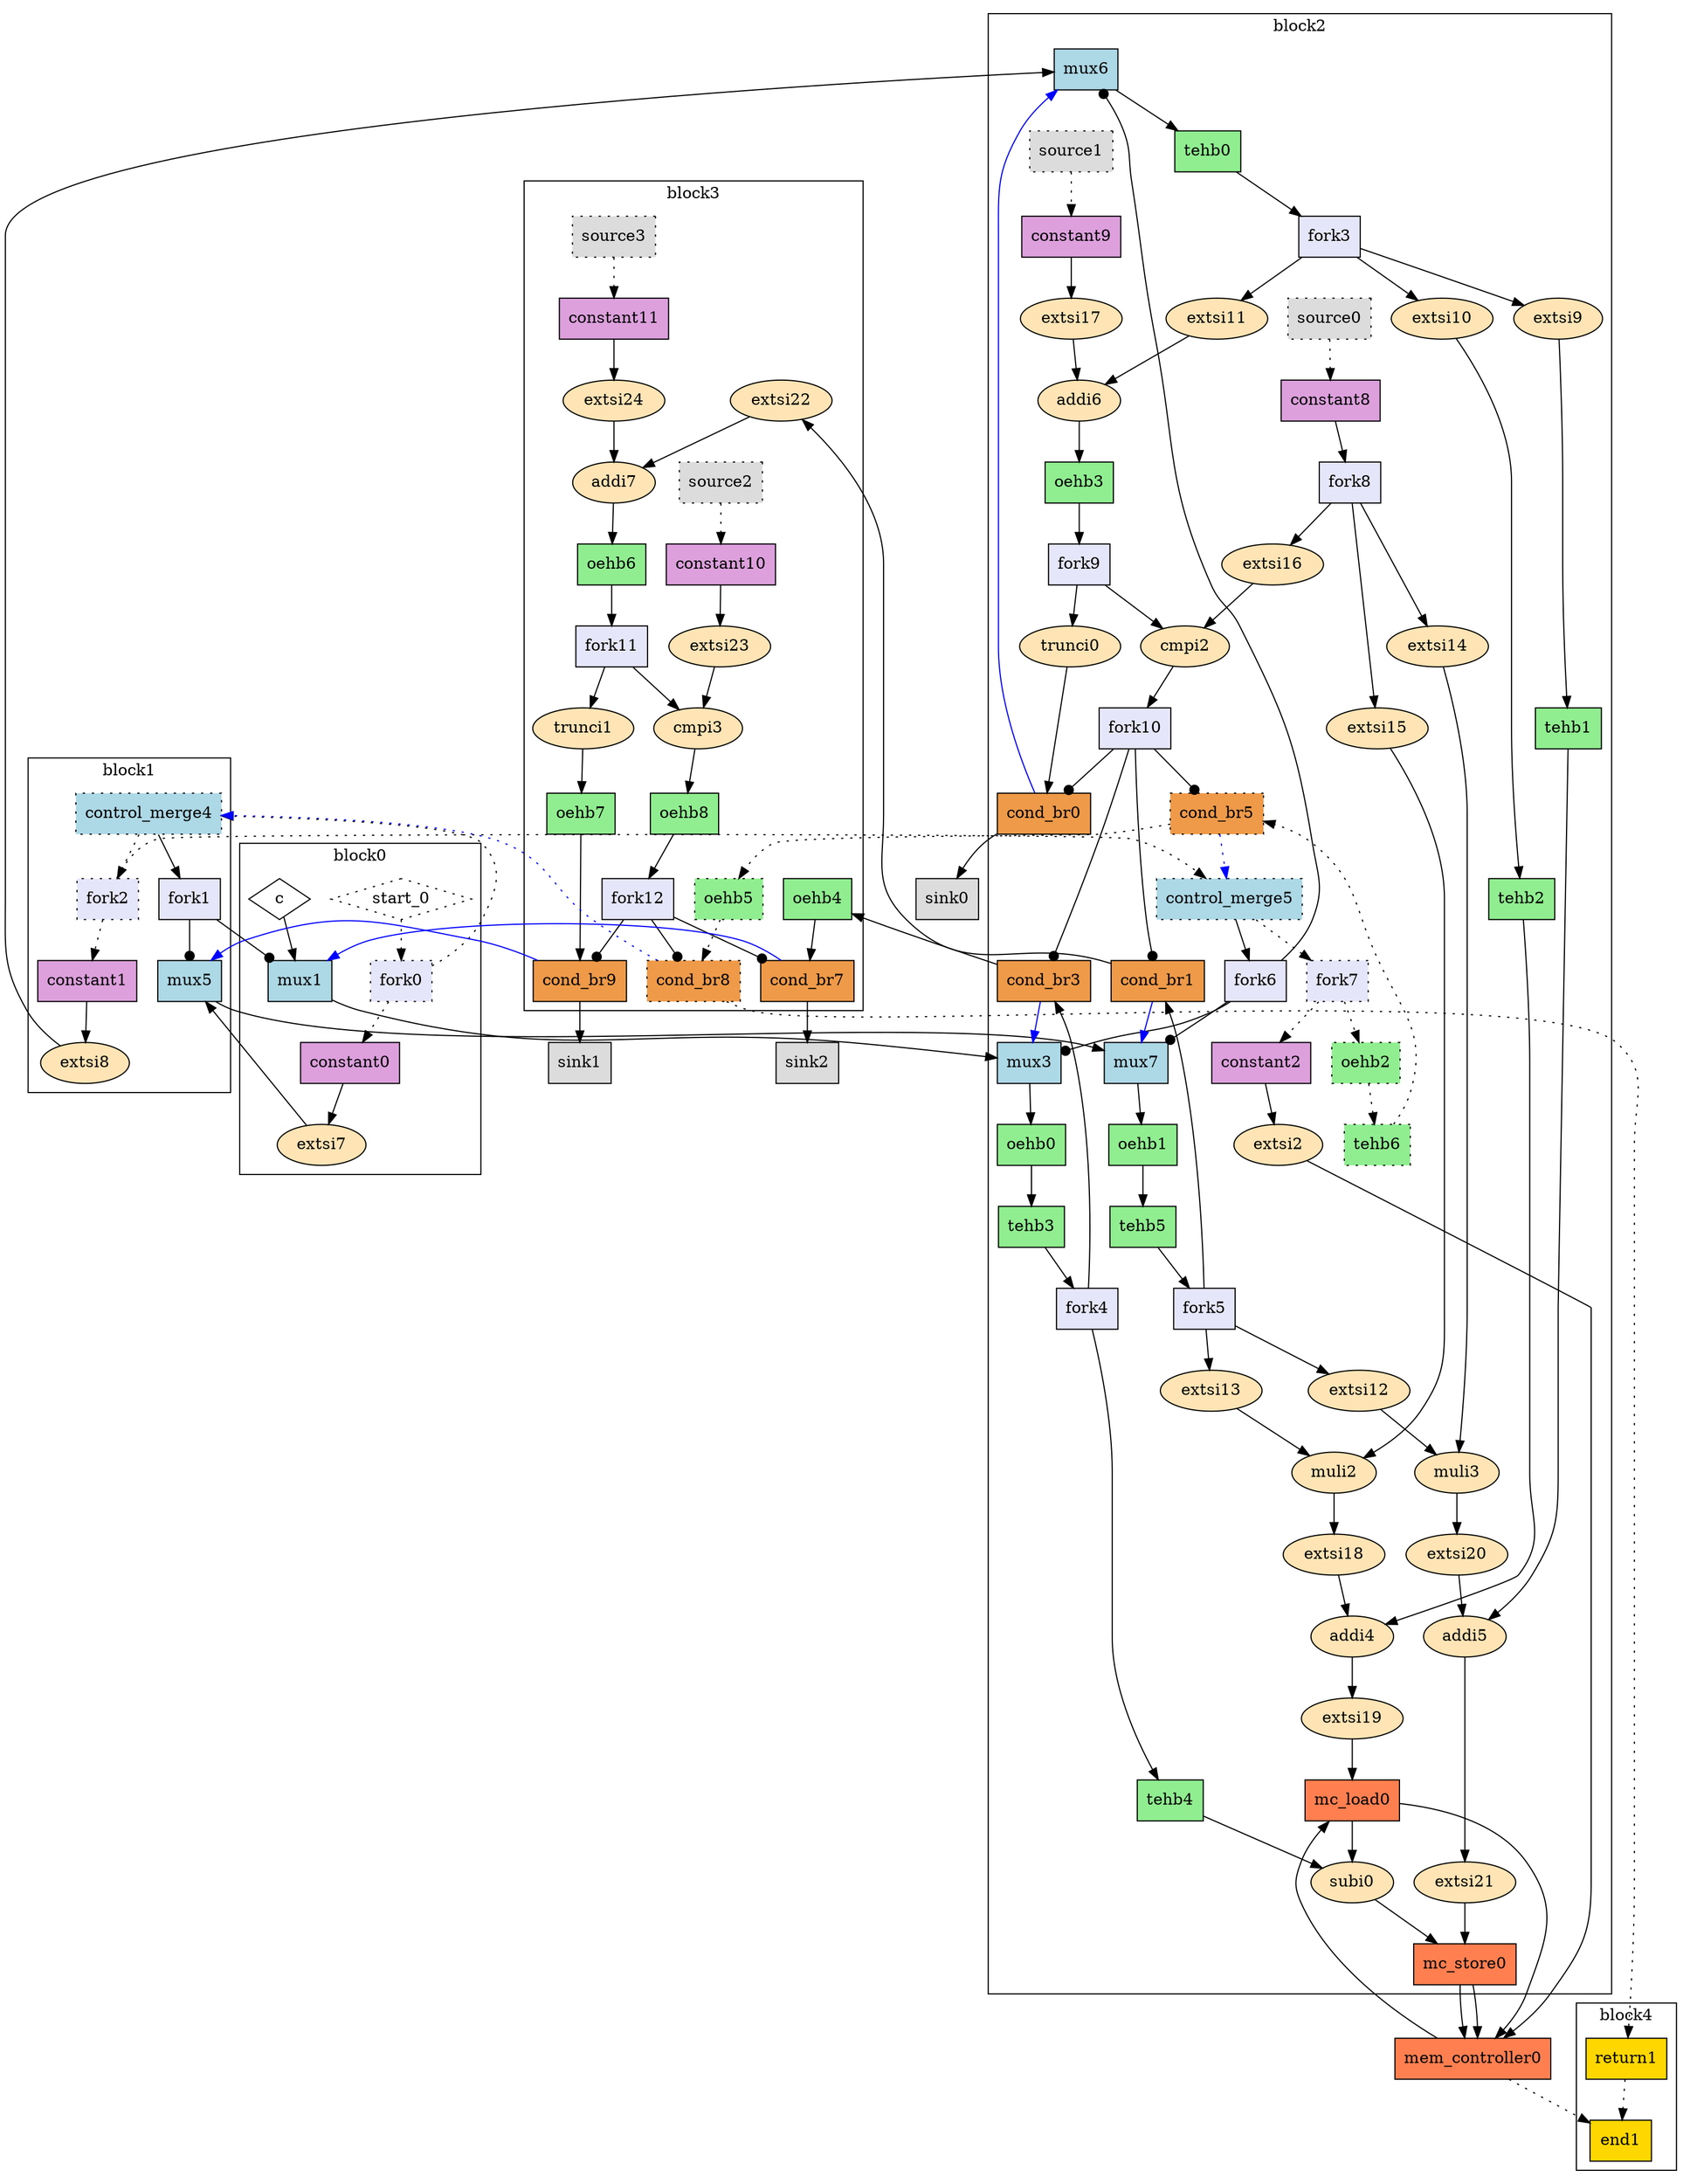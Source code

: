 Digraph G {
  splines=spline;
  compound=true; // Allow edges between clusters
  // Units/Channels in BB 0
  subgraph "cluster0" {
    label="block0"
    // Units from function arguments
    "c" [mlir_op="handshake.func", shape=diamond, label="c", style="solid", type="Entry", in="in1:32", out="out1:32", bbID=1]
    "start_0" [mlir_op="handshake.func", shape=diamond, label="start_0", style="dotted", type="Entry", control="true", in="in1:0", out="out1:0", bbID=1]
    // Units in BB 0
    "fork0" [mlir_op="handshake.fork", label="fork0", fillcolor=lavender, shape="box", style="filled, dotted", type="Fork", delay="0.000 0.100 0.100 0.000 0.000 0.000 0.000 0.000", in="in1:0", out="out1:0 out2:0", bbID=1]
    "constant0" [mlir_op="handshake.constant", label="constant0", fillcolor=plum, shape="box", style="filled", type="Constant", delay="0.000 0.000 0.000 0.000 0.000 0.000 0.000 0.000", in="in1:1", out="out1:1", value="0x0", bbID=1]
    "extsi7" [mlir_op="arith.extsi", label="extsi7", fillcolor=moccasin, shape="oval", style="filled", type="Operator", delay="0.000 0.000 0.000 0.000 0.000 0.000 0.000 0.000", in="in1:1", latency="0", op="sext_op", out="out1:6", II=1, bbID=1]
    // Channels from function arguments
    "c" -> "mux1" [style="solid", dir="both", arrowtail="none", arrowhead="normal", from="out1", to="in3"]
    "start_0" -> "fork0" [style="dotted", dir="both", arrowtail="none", arrowhead="normal", from="out1", to="in1"]
    // Channels in BB 0
    "fork0" -> "constant0" [style="dotted", dir="both", arrowtail="none", arrowhead="normal", from="out2", to="in1"]
    "constant0" -> "extsi7" [style="solid", dir="both", arrowtail="none", arrowhead="normal", from="out1", to="in1"]
  }
  // Units/Channels in BB 1
  subgraph "cluster1" {
    label="block1"
    // Units in BB 1
    "mux5" [mlir_op="handshake.mux", label="mux5", fillcolor=lightblue, shape="box", style="filled", type="Mux", delay="1.412 1.397 0.000 1.412 1.397 1.412 0.000 0.000", in="in1?:1 in2:6 in3:6", out="out1:6", bbID=2]
    "mux1" [mlir_op="handshake.mux", label="mux1", fillcolor=lightblue, shape="box", style="filled", type="Mux", delay="1.412 1.397 0.000 1.412 1.397 1.412 0.000 0.000", in="in1?:1 in2:32 in3:32", out="out1:32", bbID=2]
    "control_merge4" [mlir_op="handshake.control_merge", label="control_merge4", fillcolor=lightblue, shape="box", style="filled, dotted", type="CntrlMerge", delay="0.000 1.397 0.000 0.000 0.000 0.000 0.000 0.000", in="in1:0 in2:0", out="out1:0 out2?:1", bbID=2]
    "fork1" [mlir_op="handshake.fork", label="fork1", fillcolor=lavender, shape="box", style="filled", type="Fork", delay="0.000 0.100 0.100 0.000 0.000 0.000 0.000 0.000", in="in1:1", out="out1:1 out2:1", bbID=2]
    "fork2" [mlir_op="handshake.fork", label="fork2", fillcolor=lavender, shape="box", style="filled, dotted", type="Fork", delay="0.000 0.100 0.100 0.000 0.000 0.000 0.000 0.000", in="in1:0", out="out1:0 out2:0", bbID=2]
    "constant1" [mlir_op="handshake.constant", label="constant1", fillcolor=plum, shape="box", style="filled", type="Constant", delay="0.000 0.000 0.000 0.000 0.000 0.000 0.000 0.000", in="in1:1", out="out1:1", value="0x0", bbID=2]
    "extsi8" [mlir_op="arith.extsi", label="extsi8", fillcolor=moccasin, shape="oval", style="filled", type="Operator", delay="0.000 0.000 0.000 0.000 0.000 0.000 0.000 0.000", in="in1:1", latency="0", op="sext_op", out="out1:6", II=1, bbID=2]
    // Channels in BB 1
    "control_merge4" -> "fork2" [style="dotted", dir="both", arrowtail="none", arrowhead="normal", from="out1", to="in1"]
    "control_merge4" -> "fork1" [style="solid", dir="both", arrowtail="none", arrowhead="normal", from="out2", to="in1"]
    "fork1" -> "mux5" [style="solid", dir="both", arrowtail="none", arrowhead="dot", from="out1", to="in1"]
    "fork1" -> "mux1" [style="solid", dir="both", arrowtail="none", arrowhead="dot", from="out2", to="in1"]
    "fork2" -> "constant1" [style="dotted", dir="both", arrowtail="none", arrowhead="normal", from="out1", to="in1"]
    "constant1" -> "extsi8" [style="solid", dir="both", arrowtail="none", arrowhead="normal", from="out1", to="in1"]
  }
  // Units/Channels in BB 2
  subgraph "cluster2" {
    label="block2"
    // Units in BB 2
    "mux6" [mlir_op="handshake.mux", label="mux6", fillcolor=lightblue, shape="box", style="filled", type="Mux", delay="1.412 1.397 0.000 1.412 1.397 1.412 0.000 0.000", in="in1?:1 in2:6 in3:6", out="out1:6", bbID=3]
    "tehb0" [mlir_op="handshake.tehb", label="tehb0", fillcolor=lightgreen, shape="box", style="filled", type="Buffer", delay="0.000 0.000 0.000 0.000 0.000 0.000 0.000 0.000", in="in1:6", out="out1:6", transparent="true", bbID=3, slots=4001]
    "fork3" [mlir_op="handshake.fork", label="fork3", fillcolor=lavender, shape="box", style="filled", type="Fork", delay="0.000 0.100 0.100 0.000 0.000 0.000 0.000 0.000", in="in1:6", out="out1:6 out2:6 out3:6", bbID=3]
    "extsi9" [mlir_op="arith.extsi", label="extsi9", fillcolor=moccasin, shape="oval", style="filled", type="Operator", delay="0.000 0.000 0.000 0.000 0.000 0.000 0.000 0.000", in="in1:6", latency="0", op="sext_op", out="out1:13", II=1, bbID=3]
    "extsi10" [mlir_op="arith.extsi", label="extsi10", fillcolor=moccasin, shape="oval", style="filled", type="Operator", delay="0.000 0.000 0.000 0.000 0.000 0.000 0.000 0.000", in="in1:6", latency="0", op="sext_op", out="out1:13", II=1, bbID=3]
    "extsi11" [mlir_op="arith.extsi", label="extsi11", fillcolor=moccasin, shape="oval", style="filled", type="Operator", delay="0.000 0.000 0.000 0.000 0.000 0.000 0.000 0.000", in="in1:6", latency="0", op="sext_op", out="out1:7", II=1, bbID=3]
    "mux3" [mlir_op="handshake.mux", label="mux3", fillcolor=lightblue, shape="box", style="filled", type="Mux", delay="1.412 1.397 0.000 1.412 1.397 1.412 0.000 0.000", in="in1?:1 in2:32 in3:32", out="out1:32", bbID=3]
    "oehb0" [mlir_op="handshake.oehb", label="oehb0", fillcolor=lightgreen, shape="box", style="filled", type="OEHB", delay="0.000 0.000 0.000 0.000 0.000 0.000 0.000 0.000", in="in1:32", out="out1:32", bbID=3, slots=1]
    "tehb3" [mlir_op="handshake.tehb", label="tehb3", fillcolor=lightgreen, shape="box", style="filled", type="Buffer", delay="0.000 0.000 0.000 0.000 0.000 0.000 0.000 0.000", in="in1:32", out="out1:32", transparent="true", bbID=3, slots=4001]
    "fork4" [mlir_op="handshake.fork", label="fork4", fillcolor=lavender, shape="box", style="filled", type="Fork", delay="0.000 0.100 0.100 0.000 0.000 0.000 0.000 0.000", in="in1:32", out="out1:32 out2:32", bbID=3]
    "mux7" [mlir_op="handshake.mux", label="mux7", fillcolor=lightblue, shape="box", style="filled", type="Mux", delay="1.412 1.397 0.000 1.412 1.397 1.412 0.000 0.000", in="in1?:1 in2:6 in3:6", out="out1:6", bbID=3]
    "oehb1" [mlir_op="handshake.oehb", label="oehb1", fillcolor=lightgreen, shape="box", style="filled", type="OEHB", delay="0.000 0.000 0.000 0.000 0.000 0.000 0.000 0.000", in="in1:6", out="out1:6", bbID=3, slots=1]
    "tehb5" [mlir_op="handshake.tehb", label="tehb5", fillcolor=lightgreen, shape="box", style="filled", type="Buffer", delay="0.000 0.000 0.000 0.000 0.000 0.000 0.000 0.000", in="in1:6", out="out1:6", transparent="true", bbID=3, slots=4001]
    "fork5" [mlir_op="handshake.fork", label="fork5", fillcolor=lavender, shape="box", style="filled", type="Fork", delay="0.000 0.100 0.100 0.000 0.000 0.000 0.000 0.000", in="in1:6", out="out1:6 out2:6 out3:6", bbID=3]
    "extsi12" [mlir_op="arith.extsi", label="extsi12", fillcolor=moccasin, shape="oval", style="filled", type="Operator", delay="0.000 0.000 0.000 0.000 0.000 0.000 0.000 0.000", in="in1:6", latency="0", op="sext_op", out="out1:12", II=1, bbID=3]
    "extsi13" [mlir_op="arith.extsi", label="extsi13", fillcolor=moccasin, shape="oval", style="filled", type="Operator", delay="0.000 0.000 0.000 0.000 0.000 0.000 0.000 0.000", in="in1:6", latency="0", op="sext_op", out="out1:12", II=1, bbID=3]
    "control_merge5" [mlir_op="handshake.control_merge", label="control_merge5", fillcolor=lightblue, shape="box", style="filled, dotted", type="CntrlMerge", delay="0.000 1.397 0.000 0.000 0.000 0.000 0.000 0.000", in="in1:0 in2:0", out="out1:0 out2?:1", bbID=3]
    "fork6" [mlir_op="handshake.fork", label="fork6", fillcolor=lavender, shape="box", style="filled", type="Fork", delay="0.000 0.100 0.100 0.000 0.000 0.000 0.000 0.000", in="in1:1", out="out1:1 out2:1 out3:1", bbID=3]
    "fork7" [mlir_op="handshake.fork", label="fork7", fillcolor=lavender, shape="box", style="filled, dotted", type="Fork", delay="0.000 0.100 0.100 0.000 0.000 0.000 0.000 0.000", in="in1:0", out="out1:0 out2:0", bbID=3]
    "constant2" [mlir_op="handshake.constant", label="constant2", fillcolor=plum, shape="box", style="filled", type="Constant", delay="0.000 0.000 0.000 0.000 0.000 0.000 0.000 0.000", in="in1:2", out="out1:2", value="0x1", bbID=3]
    "extsi2" [mlir_op="arith.extsi", label="extsi2", fillcolor=moccasin, shape="oval", style="filled", type="Operator", delay="0.000 0.000 0.000 0.000 0.000 0.000 0.000 0.000", in="in1:2", latency="0", op="sext_op", out="out1:32", II=1, bbID=3]
    "source0" [mlir_op="handshake.source", label="source0", fillcolor=gainsboro, shape="box", style="filled, dotted", type="Source", delay="0.000 0.000 0.000 0.000 0.000 0.000 0.000 0.000", out="out1:0", bbID=3]
    "constant8" [mlir_op="handshake.constant", label="constant8", fillcolor=plum, shape="box", style="filled", type="Constant", delay="0.000 0.000 0.000 0.000 0.000 0.000 0.000 0.000", in="in1:6", out="out1:6", value="0x1e", bbID=3]
    "fork8" [mlir_op="handshake.fork", label="fork8", fillcolor=lavender, shape="box", style="filled", type="Fork", delay="0.000 0.100 0.100 0.000 0.000 0.000 0.000 0.000", in="in1:6", out="out1:6 out2:6 out3:6", bbID=3]
    "extsi14" [mlir_op="arith.extsi", label="extsi14", fillcolor=moccasin, shape="oval", style="filled", type="Operator", delay="0.000 0.000 0.000 0.000 0.000 0.000 0.000 0.000", in="in1:6", latency="0", op="sext_op", out="out1:12", II=1, bbID=3]
    "extsi15" [mlir_op="arith.extsi", label="extsi15", fillcolor=moccasin, shape="oval", style="filled", type="Operator", delay="0.000 0.000 0.000 0.000 0.000 0.000 0.000 0.000", in="in1:6", latency="0", op="sext_op", out="out1:12", II=1, bbID=3]
    "extsi16" [mlir_op="arith.extsi", label="extsi16", fillcolor=moccasin, shape="oval", style="filled", type="Operator", delay="0.000 0.000 0.000 0.000 0.000 0.000 0.000 0.000", in="in1:6", latency="0", op="sext_op", out="out1:7", II=1, bbID=3]
    "source1" [mlir_op="handshake.source", label="source1", fillcolor=gainsboro, shape="box", style="filled, dotted", type="Source", delay="0.000 0.000 0.000 0.000 0.000 0.000 0.000 0.000", out="out1:0", bbID=3]
    "constant9" [mlir_op="handshake.constant", label="constant9", fillcolor=plum, shape="box", style="filled", type="Constant", delay="0.000 0.000 0.000 0.000 0.000 0.000 0.000 0.000", in="in1:2", out="out1:2", value="0x1", bbID=3]
    "extsi17" [mlir_op="arith.extsi", label="extsi17", fillcolor=moccasin, shape="oval", style="filled", type="Operator", delay="0.000 0.000 0.000 0.000 0.000 0.000 0.000 0.000", in="in1:2", latency="0", op="sext_op", out="out1:7", II=1, bbID=3]
    "muli2" [mlir_op="arith.muli", label="muli2", fillcolor=moccasin, shape="oval", style="filled", type="Operator", delay="0.000 0.000 0.000 1.409 0.000 0.000 0.000 0.000", in="in1:12 in2:12", latency="4", op="mul_op", out="out1:12", II=1, bbID=3]
    "extsi18" [mlir_op="arith.extsi", label="extsi18", fillcolor=moccasin, shape="oval", style="filled", type="Operator", delay="0.000 0.000 0.000 0.000 0.000 0.000 0.000 0.000", in="in1:12", latency="0", op="sext_op", out="out1:13", II=1, bbID=3]
    "tehb2" [mlir_op="handshake.tehb", label="tehb2", fillcolor=lightgreen, shape="box", style="filled", type="Buffer", delay="0.000 0.000 0.000 0.000 0.000 0.000 0.000 0.000", in="in1:13", out="out1:13", transparent="true", bbID=3, slots=2005]
    "addi4" [mlir_op="arith.addi", label="addi4", fillcolor=moccasin, shape="oval", style="filled", type="Operator", delay="2.047 1.397 1.400 1.409 0.000 0.000 0.000 0.000", in="in1:13 in2:13", latency="0", op="add_op", out="out1:13", II=1, bbID=3]
    "extsi19" [mlir_op="arith.extsi", label="extsi19", fillcolor=moccasin, shape="oval", style="filled", type="Operator", delay="0.000 0.000 0.000 0.000 0.000 0.000 0.000 0.000", in="in1:13", latency="0", op="sext_op", out="out1:32", II=1, bbID=3]
    "mc_load0" [mlir_op="handshake.mc_load", label="mc_load0", fillcolor=coral, shape="box", style="filled", type="Operator", delay="1.412 1.409 0.000 0.000 0.000 0.000 0.000 0.000", in="in1:32 in2:32", latency="1", op="mc_load_op", out="out1:32 out2:32", II=1, bbID=3, portId=0]
    "tehb4" [mlir_op="handshake.tehb", label="tehb4", fillcolor=lightgreen, shape="box", style="filled", type="Buffer", delay="0.000 0.000 0.000 0.000 0.000 0.000 0.000 0.000", in="in1:32", out="out1:32", transparent="true", bbID=3, slots=2005]
    "subi0" [mlir_op="arith.subi", label="subi0", fillcolor=moccasin, shape="oval", style="filled", type="Operator", delay="2.287 1.397 1.400 1.409 0.000 0.000 0.000 0.000", in="in1:32 in2:32", latency="0", op="sub_op", out="out1:32", II=1, bbID=3]
    "muli3" [mlir_op="arith.muli", label="muli3", fillcolor=moccasin, shape="oval", style="filled", type="Operator", delay="0.000 0.000 0.000 1.409 0.000 0.000 0.000 0.000", in="in1:12 in2:12", latency="4", op="mul_op", out="out1:12", II=1, bbID=3]
    "extsi20" [mlir_op="arith.extsi", label="extsi20", fillcolor=moccasin, shape="oval", style="filled", type="Operator", delay="0.000 0.000 0.000 0.000 0.000 0.000 0.000 0.000", in="in1:12", latency="0", op="sext_op", out="out1:13", II=1, bbID=3]
    "tehb1" [mlir_op="handshake.tehb", label="tehb1", fillcolor=lightgreen, shape="box", style="filled", type="Buffer", delay="0.000 0.000 0.000 0.000 0.000 0.000 0.000 0.000", in="in1:13", out="out1:13", transparent="true", bbID=3, slots=2005]
    "addi5" [mlir_op="arith.addi", label="addi5", fillcolor=moccasin, shape="oval", style="filled", type="Operator", delay="2.047 1.397 1.400 1.409 0.000 0.000 0.000 0.000", in="in1:13 in2:13", latency="0", op="add_op", out="out1:13", II=1, bbID=3]
    "extsi21" [mlir_op="arith.extsi", label="extsi21", fillcolor=moccasin, shape="oval", style="filled", type="Operator", delay="0.000 0.000 0.000 0.000 0.000 0.000 0.000 0.000", in="in1:13", latency="0", op="sext_op", out="out1:32", II=1, bbID=3]
    "mc_store0" [mlir_op="handshake.mc_store", label="mc_store0", fillcolor=coral, shape="box", style="filled", type="Operator", delay="0.672 1.397 1.400 1.409 0.000 0.000 0.000 0.000", in="in1:32 in2:32", latency="0", op="mc_store_op", out="out1:32 out2:32", II=1, bbID=3, portId=1]
    "addi6" [mlir_op="arith.addi", label="addi6", fillcolor=moccasin, shape="oval", style="filled", type="Operator", delay="1.927 1.397 1.400 1.409 0.000 0.000 0.000 0.000", in="in1:7 in2:7", latency="0", op="add_op", out="out1:7", II=1, bbID=3]
    "oehb3" [mlir_op="handshake.oehb", label="oehb3", fillcolor=lightgreen, shape="box", style="filled", type="OEHB", delay="0.000 0.000 0.000 0.000 0.000 0.000 0.000 0.000", in="in1:7", out="out1:7", bbID=3, slots=1]
    "fork9" [mlir_op="handshake.fork", label="fork9", fillcolor=lavender, shape="box", style="filled", type="Fork", delay="0.000 0.100 0.100 0.000 0.000 0.000 0.000 0.000", in="in1:7", out="out1:7 out2:7", bbID=3]
    "trunci0" [mlir_op="arith.trunci", label="trunci0", fillcolor=moccasin, shape="oval", style="filled", type="Operator", delay="0.000 0.000 0.000 0.000 0.000 0.000 0.000 0.000", in="in1:7", latency="0", op="trunc_op", out="out1:6", II=1, bbID=3]
    "cmpi2" [mlir_op="arith.cmpi<", label="cmpi2", fillcolor=moccasin, shape="oval", style="filled", type="Operator", delay="1.998 1.397 1.400 1.409 0.000 0.000 0.000 0.000", in="in1:7 in2:7", latency="0", op="icmp_ult_op", out="out1:1", II=1, bbID=3]
    "fork10" [mlir_op="handshake.fork", label="fork10", fillcolor=lavender, shape="box", style="filled", type="Fork", delay="0.000 0.100 0.100 0.000 0.000 0.000 0.000 0.000", in="in1:1", out="out1:1 out2:1 out3:1 out4:1", bbID=3]
    "cond_br0" [mlir_op="handshake.cond_br", label="cond_br0", fillcolor=tan2, shape="box", style="filled", type="Branch", delay="0.000 1.409 1.411 1.412 1.400 1.412 0.000 0.000", in="in1:6 in2?:1", out="out1+:6 out2-:6", bbID=3]
    "cond_br3" [mlir_op="handshake.cond_br", label="cond_br3", fillcolor=tan2, shape="box", style="filled", type="Branch", delay="0.000 1.409 1.411 1.412 1.400 1.412 0.000 0.000", in="in1:32 in2?:1", out="out1+:32 out2-:32", bbID=3]
    "cond_br1" [mlir_op="handshake.cond_br", label="cond_br1", fillcolor=tan2, shape="box", style="filled", type="Branch", delay="0.000 1.409 1.411 1.412 1.400 1.412 0.000 0.000", in="in1:6 in2?:1", out="out1+:6 out2-:6", bbID=3]
    "oehb2" [mlir_op="handshake.oehb", label="oehb2", fillcolor=lightgreen, shape="box", style="filled, dotted", type="OEHB", delay="0.000 0.000 0.000 0.000 0.000 0.000 0.000 0.000", in="in1:0", out="out1:0", bbID=3, slots=1]
    "tehb6" [mlir_op="handshake.tehb", label="tehb6", fillcolor=lightgreen, shape="box", style="filled, dotted", type="Buffer", delay="0.000 0.000 0.000 0.000 0.000 0.000 0.000 0.000", in="in1:0", out="out1:0", transparent="true", bbID=3, slots=4001]
    "cond_br5" [mlir_op="handshake.cond_br", label="cond_br5", fillcolor=tan2, shape="box", style="filled, dotted", type="Branch", delay="0.000 1.409 1.411 1.412 1.400 1.412 0.000 0.000", in="in1:0 in2?:1", out="out1+:0 out2-:0", bbID=3]
    // Channels in BB 2
    "mux6" -> "tehb0" [style="solid", dir="both", arrowtail="none", arrowhead="normal", from="out1", to="in1"]
    "tehb0" -> "fork3" [style="solid", dir="both", arrowtail="none", arrowhead="normal", from="out1", to="in1"]
    "fork3" -> "extsi9" [style="solid", dir="both", arrowtail="none", arrowhead="normal", from="out1", to="in1"]
    "fork3" -> "extsi10" [style="solid", dir="both", arrowtail="none", arrowhead="normal", from="out2", to="in1"]
    "fork3" -> "extsi11" [style="solid", dir="both", arrowtail="none", arrowhead="normal", from="out3", to="in1"]
    "extsi9" -> "tehb1" [style="solid", dir="both", arrowtail="none", arrowhead="normal", from="out1", to="in1"]
    "extsi10" -> "tehb2" [style="solid", dir="both", arrowtail="none", arrowhead="normal", from="out1", to="in1"]
    "extsi11" -> "addi6" [style="solid", dir="both", arrowtail="none", arrowhead="normal", from="out1", to="in1"]
    "mux3" -> "oehb0" [style="solid", dir="both", arrowtail="none", arrowhead="normal", from="out1", to="in1"]
    "oehb0" -> "tehb3" [style="solid", dir="both", arrowtail="none", arrowhead="normal", from="out1", to="in1"]
    "tehb3" -> "fork4" [style="solid", dir="both", arrowtail="none", arrowhead="normal", from="out1", to="in1"]
    "fork4" -> "cond_br3" [style="solid", dir="both", arrowtail="none", arrowhead="normal", from="out1", to="in1"]
    "fork4" -> "tehb4" [style="solid", dir="both", arrowtail="none", arrowhead="normal", from="out2", to="in1"]
    "mux7" -> "oehb1" [style="solid", dir="both", arrowtail="none", arrowhead="normal", from="out1", to="in1"]
    "oehb1" -> "tehb5" [style="solid", dir="both", arrowtail="none", arrowhead="normal", from="out1", to="in1"]
    "tehb5" -> "fork5" [style="solid", dir="both", arrowtail="none", arrowhead="normal", from="out1", to="in1"]
    "fork5" -> "cond_br1" [style="solid", dir="both", arrowtail="none", arrowhead="normal", from="out1", to="in1"]
    "fork5" -> "extsi12" [style="solid", dir="both", arrowtail="none", arrowhead="normal", from="out2", to="in1"]
    "fork5" -> "extsi13" [style="solid", dir="both", arrowtail="none", arrowhead="normal", from="out3", to="in1"]
    "extsi12" -> "muli3" [style="solid", dir="both", arrowtail="none", arrowhead="normal", from="out1", to="in1"]
    "extsi13" -> "muli2" [style="solid", dir="both", arrowtail="none", arrowhead="normal", from="out1", to="in1"]
    "control_merge5" -> "fork7" [style="dotted", dir="both", arrowtail="none", arrowhead="normal", from="out1", to="in1"]
    "control_merge5" -> "fork6" [style="solid", dir="both", arrowtail="none", arrowhead="normal", from="out2", to="in1"]
    "fork6" -> "mux7" [style="solid", dir="both", arrowtail="none", arrowhead="dot", from="out1", to="in1"]
    "fork6" -> "mux6" [style="solid", dir="both", arrowtail="none", arrowhead="dot", from="out2", to="in1"]
    "fork6" -> "mux3" [style="solid", dir="both", arrowtail="none", arrowhead="dot", from="out3", to="in1"]
    "fork7" -> "oehb2" [style="dotted", dir="both", arrowtail="none", arrowhead="normal", from="out1", to="in1"]
    "fork7" -> "constant2" [style="dotted", dir="both", arrowtail="none", arrowhead="normal", from="out2", to="in1"]
    "constant2" -> "extsi2" [style="solid", dir="both", arrowtail="none", arrowhead="normal", from="out1", to="in1"]
    "source0" -> "constant8" [style="dotted", dir="both", arrowtail="none", arrowhead="normal", from="out1", to="in1"]
    "constant8" -> "fork8" [style="solid", dir="both", arrowtail="none", arrowhead="normal", from="out1", to="in1"]
    "fork8" -> "extsi14" [style="solid", dir="both", arrowtail="none", arrowhead="normal", from="out1", to="in1"]
    "fork8" -> "extsi15" [style="solid", dir="both", arrowtail="none", arrowhead="normal", from="out2", to="in1"]
    "fork8" -> "extsi16" [style="solid", dir="both", arrowtail="none", arrowhead="normal", from="out3", to="in1"]
    "extsi14" -> "muli3" [style="solid", dir="both", arrowtail="none", arrowhead="normal", from="out1", to="in2"]
    "extsi15" -> "muli2" [style="solid", dir="both", arrowtail="none", arrowhead="normal", from="out1", to="in2"]
    "extsi16" -> "cmpi2" [style="solid", dir="both", arrowtail="none", arrowhead="normal", from="out1", to="in2"]
    "source1" -> "constant9" [style="dotted", dir="both", arrowtail="none", arrowhead="normal", from="out1", to="in1"]
    "constant9" -> "extsi17" [style="solid", dir="both", arrowtail="none", arrowhead="normal", from="out1", to="in1"]
    "extsi17" -> "addi6" [style="solid", dir="both", arrowtail="none", arrowhead="normal", from="out1", to="in2"]
    "muli2" -> "extsi18" [style="solid", dir="both", arrowtail="none", arrowhead="normal", from="out1", to="in1"]
    "extsi18" -> "addi4" [style="solid", dir="both", arrowtail="none", arrowhead="normal", from="out1", to="in2"]
    "tehb2" -> "addi4" [style="solid", dir="both", arrowtail="none", arrowhead="normal", from="out1", to="in1"]
    "addi4" -> "extsi19" [style="solid", dir="both", arrowtail="none", arrowhead="normal", from="out1", to="in1"]
    "extsi19" -> "mc_load0" [style="solid", dir="both", arrowtail="none", arrowhead="normal", from="out1", to="in2"]
    "mc_load0" -> "subi0" [style="solid", dir="both", arrowtail="none", arrowhead="normal", from="out1", to="in2"]
    "tehb4" -> "subi0" [style="solid", dir="both", arrowtail="none", arrowhead="normal", from="out1", to="in1"]
    "subi0" -> "mc_store0" [style="solid", dir="both", arrowtail="none", arrowhead="normal", from="out1", to="in1"]
    "muli3" -> "extsi20" [style="solid", dir="both", arrowtail="none", arrowhead="normal", from="out1", to="in1"]
    "extsi20" -> "addi5" [style="solid", dir="both", arrowtail="none", arrowhead="normal", from="out1", to="in2"]
    "tehb1" -> "addi5" [style="solid", dir="both", arrowtail="none", arrowhead="normal", from="out1", to="in1"]
    "addi5" -> "extsi21" [style="solid", dir="both", arrowtail="none", arrowhead="normal", from="out1", to="in1"]
    "extsi21" -> "mc_store0" [style="solid", dir="both", arrowtail="none", arrowhead="normal", from="out1", to="in2"]
    "addi6" -> "oehb3" [style="solid", dir="both", arrowtail="none", arrowhead="normal", from="out1", to="in1"]
    "oehb3" -> "fork9" [style="solid", dir="both", arrowtail="none", arrowhead="normal", from="out1", to="in1"]
    "fork9" -> "trunci0" [style="solid", dir="both", arrowtail="none", arrowhead="normal", from="out1", to="in1"]
    "fork9" -> "cmpi2" [style="solid", dir="both", arrowtail="none", arrowhead="normal", from="out2", to="in1"]
    "trunci0" -> "cond_br0" [style="solid", dir="both", arrowtail="none", arrowhead="normal", from="out1", to="in1"]
    "cmpi2" -> "fork10" [style="solid", dir="both", arrowtail="none", arrowhead="normal", from="out1", to="in1"]
    "fork10" -> "cond_br0" [style="solid", dir="both", arrowtail="none", arrowhead="dot", from="out1", to="in2"]
    "fork10" -> "cond_br1" [style="solid", dir="both", arrowtail="none", arrowhead="dot", from="out2", to="in2"]
    "fork10" -> "cond_br3" [style="solid", dir="both", arrowtail="none", arrowhead="dot", from="out3", to="in2"]
    "fork10" -> "cond_br5" [style="solid", dir="both", arrowtail="none", arrowhead="dot", from="out4", to="in2"]
    "cond_br0" -> "mux6" [style="solid", dir="both", arrowtail="none", arrowhead="normal", from="out1", to="in2",  color="blue"]
    "cond_br3" -> "mux3" [style="solid", dir="both", arrowtail="none", arrowhead="normal", from="out1", to="in2",  color="blue"]
    "cond_br1" -> "mux7" [style="solid", dir="both", arrowtail="none", arrowhead="normal", from="out1", to="in2",  color="blue"]
    "oehb2" -> "tehb6" [style="dotted", dir="both", arrowtail="none", arrowhead="normal", from="out1", to="in1"]
    "tehb6" -> "cond_br5" [style="dotted", dir="both", arrowtail="none", arrowhead="normal", from="out1", to="in1"]
    "cond_br5" -> "control_merge5" [style="dotted", dir="both", arrowtail="none", arrowhead="normal", from="out1", to="in1",  color="blue"]
  }
  // Units/Channels in BB 3
  subgraph "cluster3" {
    label="block3"
    // Units in BB 3
    "oehb4" [mlir_op="handshake.oehb", label="oehb4", fillcolor=lightgreen, shape="box", style="filled", type="OEHB", delay="0.000 0.000 0.000 0.000 0.000 0.000 0.000 0.000", in="in1:32", out="out1:32", bbID=4, slots=1]
    "extsi22" [mlir_op="arith.extsi", label="extsi22", fillcolor=moccasin, shape="oval", style="filled", type="Operator", delay="0.000 0.000 0.000 0.000 0.000 0.000 0.000 0.000", in="in1:6", latency="0", op="sext_op", out="out1:7", II=1, bbID=4]
    "oehb5" [mlir_op="handshake.oehb", label="oehb5", fillcolor=lightgreen, shape="box", style="filled, dotted", type="OEHB", delay="0.000 0.000 0.000 0.000 0.000 0.000 0.000 0.000", in="in1:0", out="out1:0", bbID=4, slots=1]
    "source2" [mlir_op="handshake.source", label="source2", fillcolor=gainsboro, shape="box", style="filled, dotted", type="Source", delay="0.000 0.000 0.000 0.000 0.000 0.000 0.000 0.000", out="out1:0", bbID=4]
    "constant10" [mlir_op="handshake.constant", label="constant10", fillcolor=plum, shape="box", style="filled", type="Constant", delay="0.000 0.000 0.000 0.000 0.000 0.000 0.000 0.000", in="in1:6", out="out1:6", value="0x1e", bbID=4]
    "extsi23" [mlir_op="arith.extsi", label="extsi23", fillcolor=moccasin, shape="oval", style="filled", type="Operator", delay="0.000 0.000 0.000 0.000 0.000 0.000 0.000 0.000", in="in1:6", latency="0", op="sext_op", out="out1:7", II=1, bbID=4]
    "source3" [mlir_op="handshake.source", label="source3", fillcolor=gainsboro, shape="box", style="filled, dotted", type="Source", delay="0.000 0.000 0.000 0.000 0.000 0.000 0.000 0.000", out="out1:0", bbID=4]
    "constant11" [mlir_op="handshake.constant", label="constant11", fillcolor=plum, shape="box", style="filled", type="Constant", delay="0.000 0.000 0.000 0.000 0.000 0.000 0.000 0.000", in="in1:2", out="out1:2", value="0x1", bbID=4]
    "extsi24" [mlir_op="arith.extsi", label="extsi24", fillcolor=moccasin, shape="oval", style="filled", type="Operator", delay="0.000 0.000 0.000 0.000 0.000 0.000 0.000 0.000", in="in1:2", latency="0", op="sext_op", out="out1:7", II=1, bbID=4]
    "addi7" [mlir_op="arith.addi", label="addi7", fillcolor=moccasin, shape="oval", style="filled", type="Operator", delay="1.927 1.397 1.400 1.409 0.000 0.000 0.000 0.000", in="in1:7 in2:7", latency="0", op="add_op", out="out1:7", II=1, bbID=4]
    "oehb6" [mlir_op="handshake.oehb", label="oehb6", fillcolor=lightgreen, shape="box", style="filled", type="OEHB", delay="0.000 0.000 0.000 0.000 0.000 0.000 0.000 0.000", in="in1:7", out="out1:7", bbID=4, slots=1]
    "fork11" [mlir_op="handshake.fork", label="fork11", fillcolor=lavender, shape="box", style="filled", type="Fork", delay="0.000 0.100 0.100 0.000 0.000 0.000 0.000 0.000", in="in1:7", out="out1:7 out2:7", bbID=4]
    "trunci1" [mlir_op="arith.trunci", label="trunci1", fillcolor=moccasin, shape="oval", style="filled", type="Operator", delay="0.000 0.000 0.000 0.000 0.000 0.000 0.000 0.000", in="in1:7", latency="0", op="trunc_op", out="out1:6", II=1, bbID=4]
    "cmpi3" [mlir_op="arith.cmpi<", label="cmpi3", fillcolor=moccasin, shape="oval", style="filled", type="Operator", delay="1.998 1.397 1.400 1.409 0.000 0.000 0.000 0.000", in="in1:7 in2:7", latency="0", op="icmp_ult_op", out="out1:1", II=1, bbID=4]
    "oehb8" [mlir_op="handshake.oehb", label="oehb8", fillcolor=lightgreen, shape="box", style="filled", type="OEHB", delay="0.000 0.000 0.000 0.000 0.000 0.000 0.000 0.000", in="in1:1", out="out1:1", bbID=4, slots=1]
    "fork12" [mlir_op="handshake.fork", label="fork12", fillcolor=lavender, shape="box", style="filled", type="Fork", delay="0.000 0.100 0.100 0.000 0.000 0.000 0.000 0.000", in="in1:1", out="out1:1 out2:1 out3:1", bbID=4]
    "oehb7" [mlir_op="handshake.oehb", label="oehb7", fillcolor=lightgreen, shape="box", style="filled", type="OEHB", delay="0.000 0.000 0.000 0.000 0.000 0.000 0.000 0.000", in="in1:6", out="out1:6", bbID=4, slots=1]
    "cond_br9" [mlir_op="handshake.cond_br", label="cond_br9", fillcolor=tan2, shape="box", style="filled", type="Branch", delay="0.000 1.409 1.411 1.412 1.400 1.412 0.000 0.000", in="in1:6 in2?:1", out="out1+:6 out2-:6", bbID=4]
    "cond_br7" [mlir_op="handshake.cond_br", label="cond_br7", fillcolor=tan2, shape="box", style="filled", type="Branch", delay="0.000 1.409 1.411 1.412 1.400 1.412 0.000 0.000", in="in1:32 in2?:1", out="out1+:32 out2-:32", bbID=4]
    "cond_br8" [mlir_op="handshake.cond_br", label="cond_br8", fillcolor=tan2, shape="box", style="filled, dotted", type="Branch", delay="0.000 1.409 1.411 1.412 1.400 1.412 0.000 0.000", in="in1:0 in2?:1", out="out1+:0 out2-:0", bbID=4]
    // Channels in BB 3
    "oehb4" -> "cond_br7" [style="solid", dir="both", arrowtail="none", arrowhead="normal", from="out1", to="in1"]
    "extsi22" -> "addi7" [style="solid", dir="both", arrowtail="none", arrowhead="normal", from="out1", to="in1"]
    "oehb5" -> "cond_br8" [style="dotted", dir="both", arrowtail="none", arrowhead="normal", from="out1", to="in1"]
    "source2" -> "constant10" [style="dotted", dir="both", arrowtail="none", arrowhead="normal", from="out1", to="in1"]
    "constant10" -> "extsi23" [style="solid", dir="both", arrowtail="none", arrowhead="normal", from="out1", to="in1"]
    "extsi23" -> "cmpi3" [style="solid", dir="both", arrowtail="none", arrowhead="normal", from="out1", to="in2"]
    "source3" -> "constant11" [style="dotted", dir="both", arrowtail="none", arrowhead="normal", from="out1", to="in1"]
    "constant11" -> "extsi24" [style="solid", dir="both", arrowtail="none", arrowhead="normal", from="out1", to="in1"]
    "extsi24" -> "addi7" [style="solid", dir="both", arrowtail="none", arrowhead="normal", from="out1", to="in2"]
    "addi7" -> "oehb6" [style="solid", dir="both", arrowtail="none", arrowhead="normal", from="out1", to="in1"]
    "oehb6" -> "fork11" [style="solid", dir="both", arrowtail="none", arrowhead="normal", from="out1", to="in1"]
    "fork11" -> "trunci1" [style="solid", dir="both", arrowtail="none", arrowhead="normal", from="out1", to="in1"]
    "fork11" -> "cmpi3" [style="solid", dir="both", arrowtail="none", arrowhead="normal", from="out2", to="in1"]
    "trunci1" -> "oehb7" [style="solid", dir="both", arrowtail="none", arrowhead="normal", from="out1", to="in1"]
    "cmpi3" -> "oehb8" [style="solid", dir="both", arrowtail="none", arrowhead="normal", from="out1", to="in1"]
    "oehb8" -> "fork12" [style="solid", dir="both", arrowtail="none", arrowhead="normal", from="out1", to="in1"]
    "fork12" -> "cond_br9" [style="solid", dir="both", arrowtail="none", arrowhead="dot", from="out1", to="in2"]
    "fork12" -> "cond_br7" [style="solid", dir="both", arrowtail="none", arrowhead="dot", from="out2", to="in2"]
    "fork12" -> "cond_br8" [style="solid", dir="both", arrowtail="none", arrowhead="dot", from="out3", to="in2"]
    "oehb7" -> "cond_br9" [style="solid", dir="both", arrowtail="none", arrowhead="normal", from="out1", to="in1"]
  }
  // Units/Channels in BB 4
  subgraph "cluster4" {
    label="block4"
    // Units in BB 4
    "return1" [mlir_op="handshake.return", label="return1", fillcolor=gold, shape="box", style="filled", type="Operator", delay="1.410 1.397 0.000 0.000 0.000 0.000 0.000 0.000", in="in1:0", latency="0", op="ret_op", out="out1:0", II=1, bbID=5]
    "end1" [mlir_op="handshake.end", label="end1", fillcolor=gold, shape="box", style="filled", type="Exit", delay="1.397 0.000 1.397 1.409 0.000 0.000 0.000 0.000", in="in1:0*e in2:0", out="out1:0", bbID=5]
    // Channels in BB 4
    "return1" -> "end1" [style="dotted", dir="both", arrowtail="none", arrowhead="normal", from="out1", to="in2"]
  }
  // Units outside of all basic blocks
  "mem_controller0" [mlir_op="handshake.mem_controller", label="mem_controller0", fillcolor=coral, shape="box", style="filled", type="MC", delay="0.000 0.000 0.000 0.000 0.000 0.000 0.000 0.000", in="in1:32*c0 in2:32*l0a in3:32*s0a in4:32*s0d", memory="a", out="out1:32*l0d out2:0*e", bbID=0, bbcount=1, ldcount=1, stcount=1]
  "sink0" [mlir_op="handshake.sink", label="sink0", fillcolor=gainsboro, shape="box", style="filled", type="Sink", delay="0.000 0.000 0.000 0.000 0.000 0.000 0.000 0.000", in="in1:6", bbID=0]
  "sink1" [mlir_op="handshake.sink", label="sink1", fillcolor=gainsboro, shape="box", style="filled", type="Sink", delay="0.000 0.000 0.000 0.000 0.000 0.000 0.000 0.000", in="in1:6", bbID=0]
  "sink2" [mlir_op="handshake.sink", label="sink2", fillcolor=gainsboro, shape="box", style="filled", type="Sink", delay="0.000 0.000 0.000 0.000 0.000 0.000 0.000 0.000", in="in1:32", bbID=0]
  // Channels outgoing of BB 0
  "fork0" -> "control_merge4" [style="dotted", dir="both", arrowtail="none", arrowhead="normal", from="out1", to="in2"]
  "extsi7" -> "mux5" [style="solid", dir="both", arrowtail="none", arrowhead="normal", from="out1", to="in3"]
  // Channels outgoing of BB 1
  "mux5" -> "mux7" [style="solid", dir="both", arrowtail="none", arrowhead="normal", from="out1", to="in3"]
  "mux1" -> "mux3" [style="solid", dir="both", arrowtail="none", arrowhead="normal", from="out1", to="in3"]
  "fork2" -> "control_merge5" [style="dotted", dir="both", arrowtail="none", arrowhead="normal", from="out2", to="in2"]
  "extsi8" -> "mux6" [style="solid", dir="both", arrowtail="none", arrowhead="normal", from="out1", to="in3"]
  // Channels outgoing of BB 2
  "extsi2" -> "mem_controller0" [style="solid", dir="both", arrowtail="none", arrowhead="normal", from="out1", to="in1"]
  "mc_load0" -> "mem_controller0" [style="solid", dir="both", arrowtail="none", arrowhead="normal", from="out2", to="in2", mem_address="true"]
  "mc_store0" -> "mem_controller0" [style="solid", dir="both", arrowtail="none", arrowhead="normal", from="out2", to="in3", mem_address="true"]
  "mc_store0" -> "mem_controller0" [style="solid", dir="both", arrowtail="none", arrowhead="normal", from="out1", to="in4", mem_address="false"]
  "cond_br0" -> "sink0" [style="solid", dir="both", arrowtail="none", arrowhead="normal", from="out2", to="in1"]
  "cond_br3" -> "oehb4" [style="solid", dir="both", arrowtail="none", arrowhead="normal", from="out2", to="in1"]
  "cond_br1" -> "extsi22" [style="solid", dir="both", arrowtail="none", arrowhead="normal", from="out2", to="in1"]
  "cond_br5" -> "oehb5" [style="dotted", dir="both", arrowtail="none", arrowhead="normal", from="out2", to="in1"]
  // Channels outgoing of BB 3
  "cond_br9" -> "mux5" [style="solid", dir="both", arrowtail="none", arrowhead="normal", from="out1", to="in2",  color="blue"]
  "cond_br9" -> "sink1" [style="solid", dir="both", arrowtail="none", arrowhead="normal", from="out2", to="in1"]
  "cond_br7" -> "mux1" [style="solid", dir="both", arrowtail="none", arrowhead="normal", from="out1", to="in2",  color="blue"]
  "cond_br7" -> "sink2" [style="solid", dir="both", arrowtail="none", arrowhead="normal", from="out2", to="in1"]
  "cond_br8" -> "control_merge4" [style="dotted", dir="both", arrowtail="none", arrowhead="normal", from="out1", to="in1",  color="blue"]
  "cond_br8" -> "return1" [style="dotted", dir="both", arrowtail="none", arrowhead="normal", from="out2", to="in1"]
  // Channels outside of all basic blocks
  "mem_controller0" -> "mc_load0" [style="solid", dir="both", arrowtail="none", arrowhead="normal", from="out1", to="in1", mem_address="false"]
  "mem_controller0" -> "end1" [style="dotted", dir="both", arrowtail="none", arrowhead="normal", from="out2", to="in1"]
}
